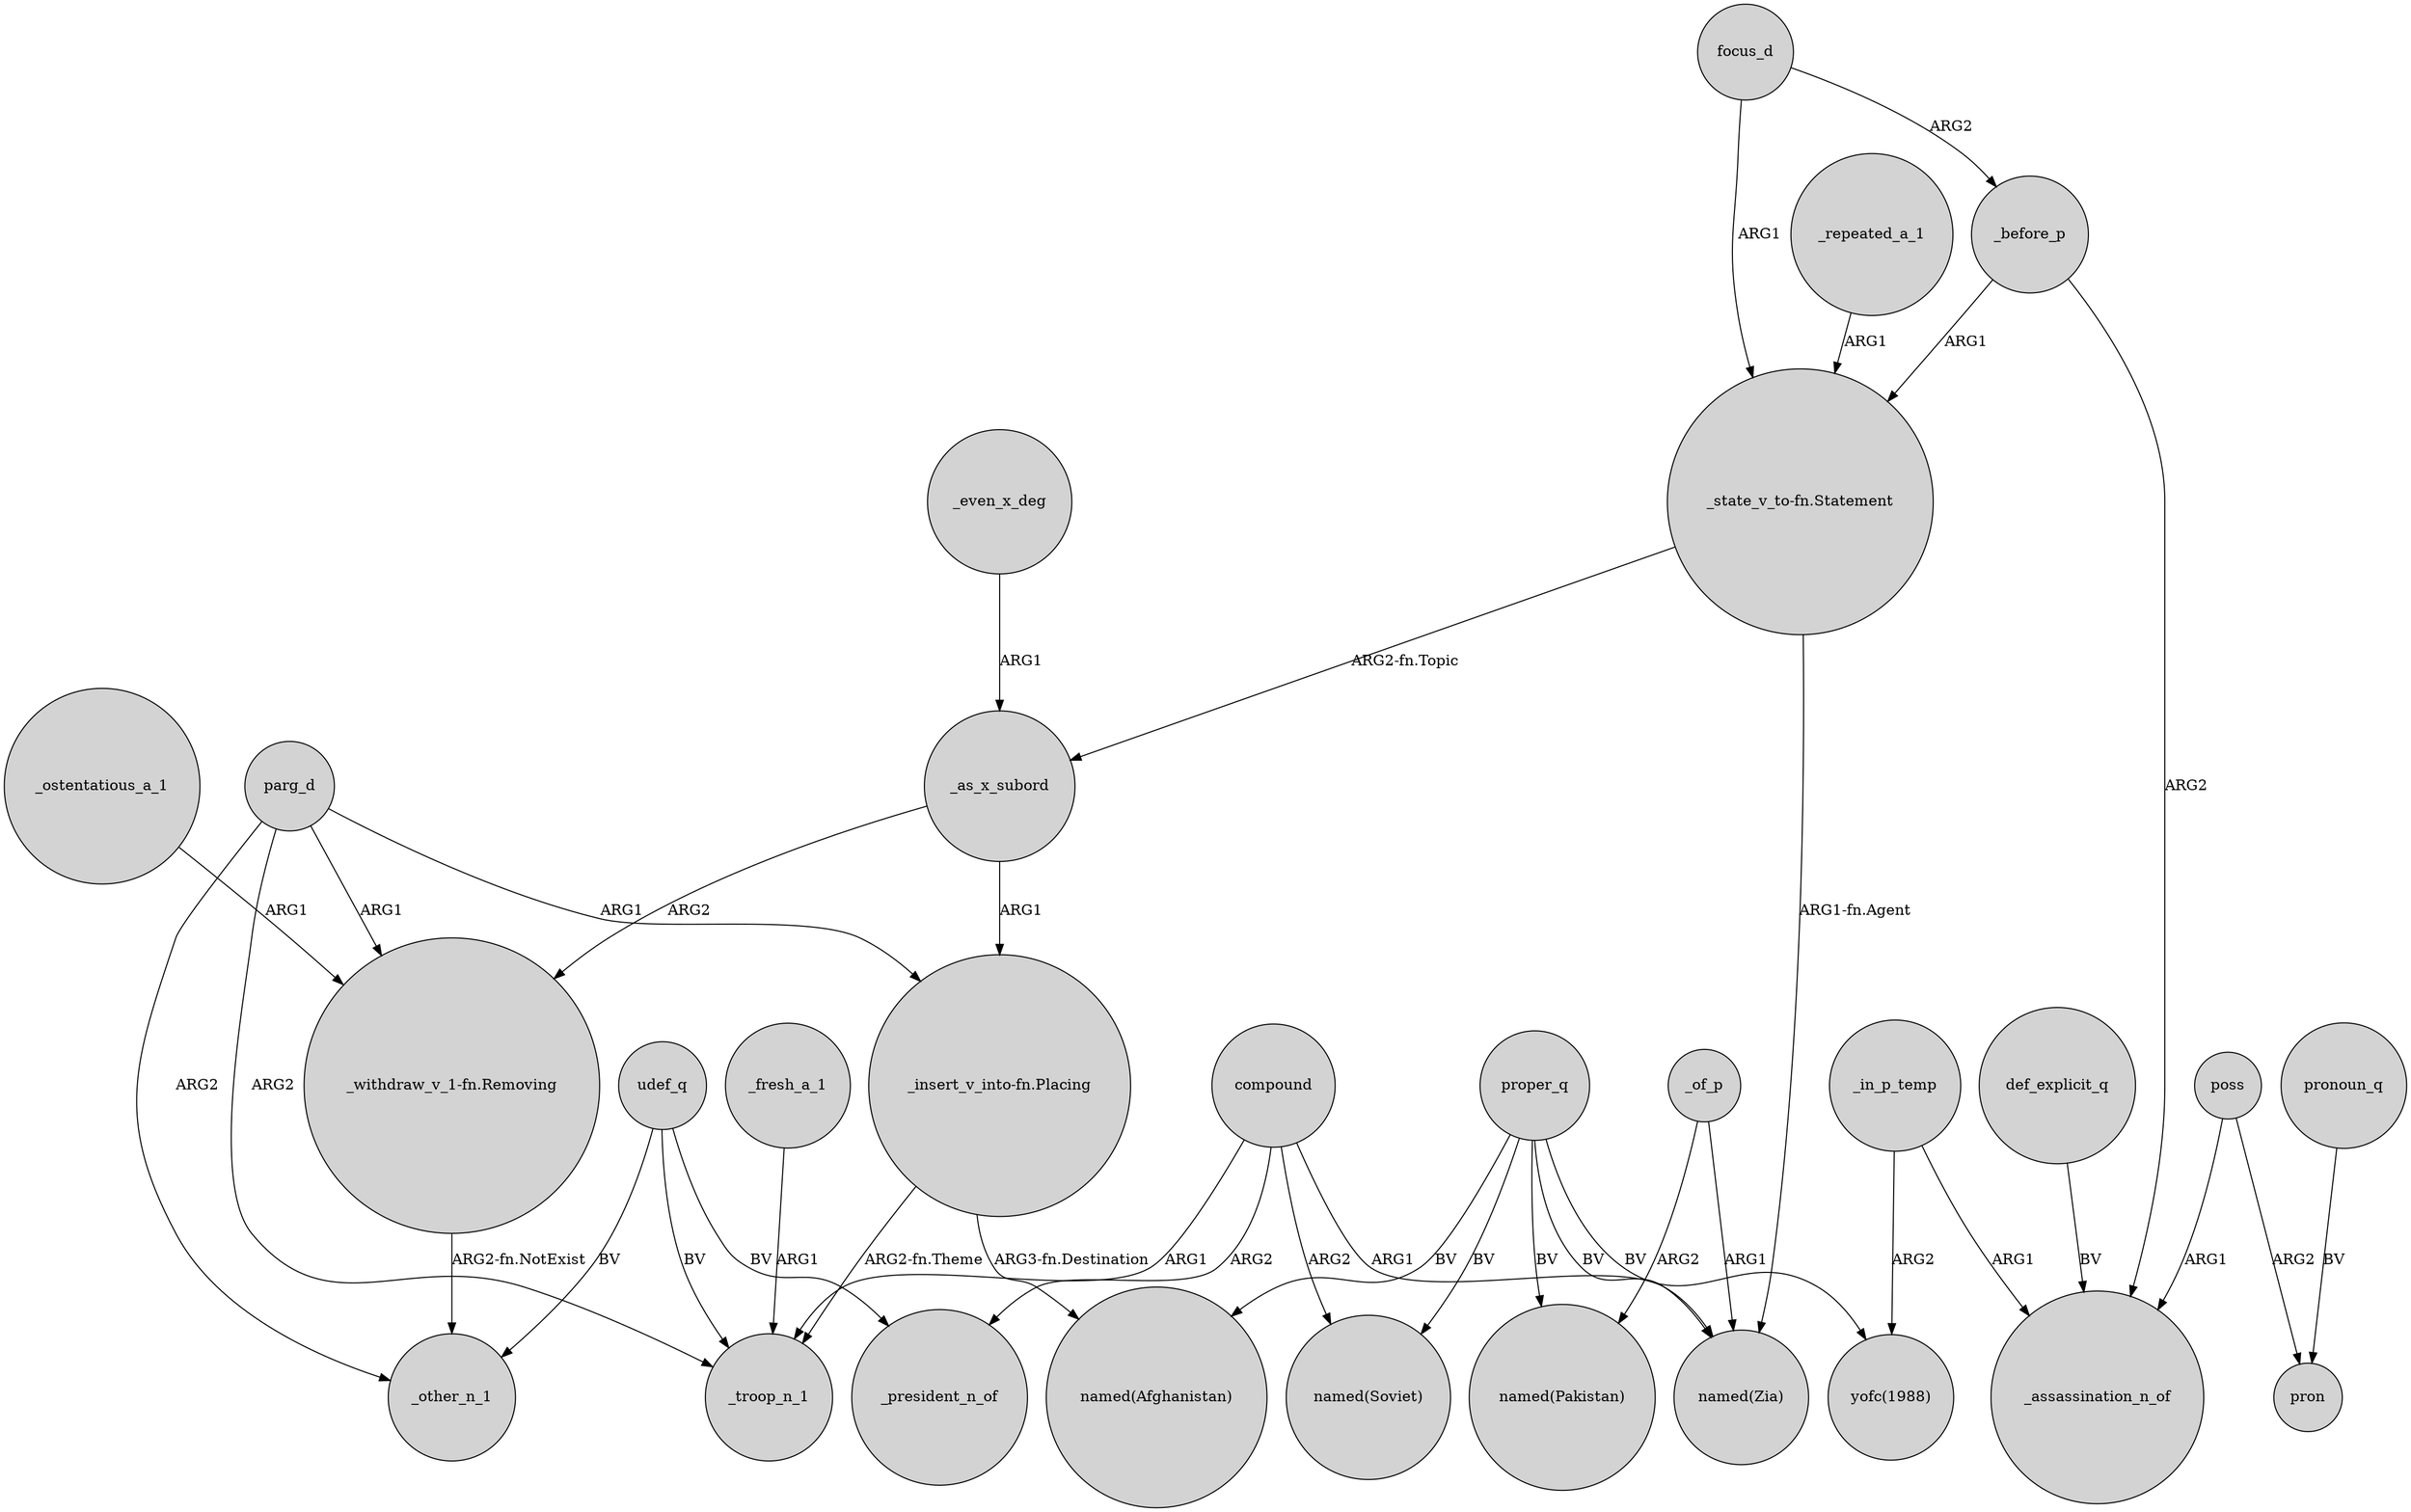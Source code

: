 digraph {
	node [shape=circle style=filled]
	parg_d -> _other_n_1 [label=ARG2]
	"_insert_v_into-fn.Placing" -> "named(Afghanistan)" [label="ARG3-fn.Destination"]
	"_withdraw_v_1-fn.Removing" -> _other_n_1 [label="ARG2-fn.NotExist"]
	compound -> _president_n_of [label=ARG2]
	_before_p -> "_state_v_to-fn.Statement" [label=ARG1]
	poss -> pron [label=ARG2]
	focus_d -> "_state_v_to-fn.Statement" [label=ARG1]
	_as_x_subord -> "_insert_v_into-fn.Placing" [label=ARG1]
	_fresh_a_1 -> _troop_n_1 [label=ARG1]
	"_insert_v_into-fn.Placing" -> _troop_n_1 [label="ARG2-fn.Theme"]
	parg_d -> _troop_n_1 [label=ARG2]
	proper_q -> "named(Afghanistan)" [label=BV]
	_in_p_temp -> _assassination_n_of [label=ARG1]
	def_explicit_q -> _assassination_n_of [label=BV]
	compound -> "named(Zia)" [label=ARG1]
	_repeated_a_1 -> "_state_v_to-fn.Statement" [label=ARG1]
	proper_q -> "named(Soviet)" [label=BV]
	_before_p -> _assassination_n_of [label=ARG2]
	_of_p -> "named(Pakistan)" [label=ARG2]
	udef_q -> _other_n_1 [label=BV]
	pronoun_q -> pron [label=BV]
	parg_d -> "_insert_v_into-fn.Placing" [label=ARG1]
	udef_q -> _president_n_of [label=BV]
	focus_d -> _before_p [label=ARG2]
	proper_q -> "yofc(1988)" [label=BV]
	poss -> _assassination_n_of [label=ARG1]
	"_state_v_to-fn.Statement" -> _as_x_subord [label="ARG2-fn.Topic"]
	compound -> "named(Soviet)" [label=ARG2]
	_as_x_subord -> "_withdraw_v_1-fn.Removing" [label=ARG2]
	udef_q -> _troop_n_1 [label=BV]
	_even_x_deg -> _as_x_subord [label=ARG1]
	proper_q -> "named(Zia)" [label=BV]
	_ostentatious_a_1 -> "_withdraw_v_1-fn.Removing" [label=ARG1]
	_of_p -> "named(Zia)" [label=ARG1]
	proper_q -> "named(Pakistan)" [label=BV]
	"_state_v_to-fn.Statement" -> "named(Zia)" [label="ARG1-fn.Agent"]
	parg_d -> "_withdraw_v_1-fn.Removing" [label=ARG1]
	_in_p_temp -> "yofc(1988)" [label=ARG2]
	compound -> _troop_n_1 [label=ARG1]
}

